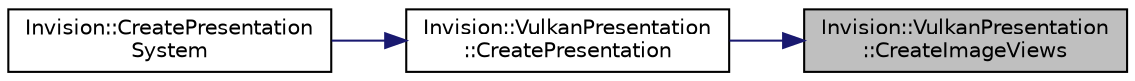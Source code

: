digraph "Invision::VulkanPresentation::CreateImageViews"
{
 // LATEX_PDF_SIZE
  edge [fontname="Helvetica",fontsize="10",labelfontname="Helvetica",labelfontsize="10"];
  node [fontname="Helvetica",fontsize="10",shape=record];
  rankdir="RL";
  Node1 [label="Invision::VulkanPresentation\l::CreateImageViews",height=0.2,width=0.4,color="black", fillcolor="grey75", style="filled", fontcolor="black",tooltip=" "];
  Node1 -> Node2 [dir="back",color="midnightblue",fontsize="10",style="solid",fontname="Helvetica"];
  Node2 [label="Invision::VulkanPresentation\l::CreatePresentation",height=0.2,width=0.4,color="black", fillcolor="white", style="filled",URL="$class_invision_1_1_vulkan_presentation.html#abc0cda3723262745c3e4cb753eb372ec",tooltip=" "];
  Node2 -> Node3 [dir="back",color="midnightblue",fontsize="10",style="solid",fontname="Helvetica"];
  Node3 [label="Invision::CreatePresentation\lSystem",height=0.2,width=0.4,color="black", fillcolor="white", style="filled",URL="$namespace_invision.html#a36f48147d19b6d75e6d27df76f8ff06d",tooltip=" "];
}
